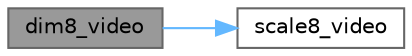 digraph "dim8_video"
{
 // LATEX_PDF_SIZE
  bgcolor="transparent";
  edge [fontname=Helvetica,fontsize=10,labelfontname=Helvetica,labelfontsize=10];
  node [fontname=Helvetica,fontsize=10,shape=box,height=0.2,width=0.4];
  rankdir="LR";
  Node1 [id="Node000001",label="dim8_video",height=0.2,width=0.4,color="gray40", fillcolor="grey60", style="filled", fontcolor="black",tooltip="Adjust a scaling value for dimming for video (value will never go below 1)"];
  Node1 -> Node2 [id="edge1_Node000001_Node000002",color="steelblue1",style="solid",tooltip=" "];
  Node2 [id="Node000002",label="scale8_video",height=0.2,width=0.4,color="grey40", fillcolor="white", style="filled",URL="$d0/da8/group___scaling.html#ga628b417ea1507e3447cdf5f308d9b6d5",tooltip="The \"video\" version of scale8() guarantees that the output will be only be zero if one or both of the..."];
}
